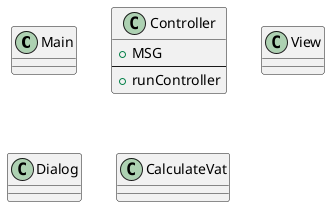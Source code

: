 @startuml

class Main{
}

class Controller{
+MSG
--
+runController
}

class View{

}

class Dialog{

}

class CalculateVat{

}

@enduml